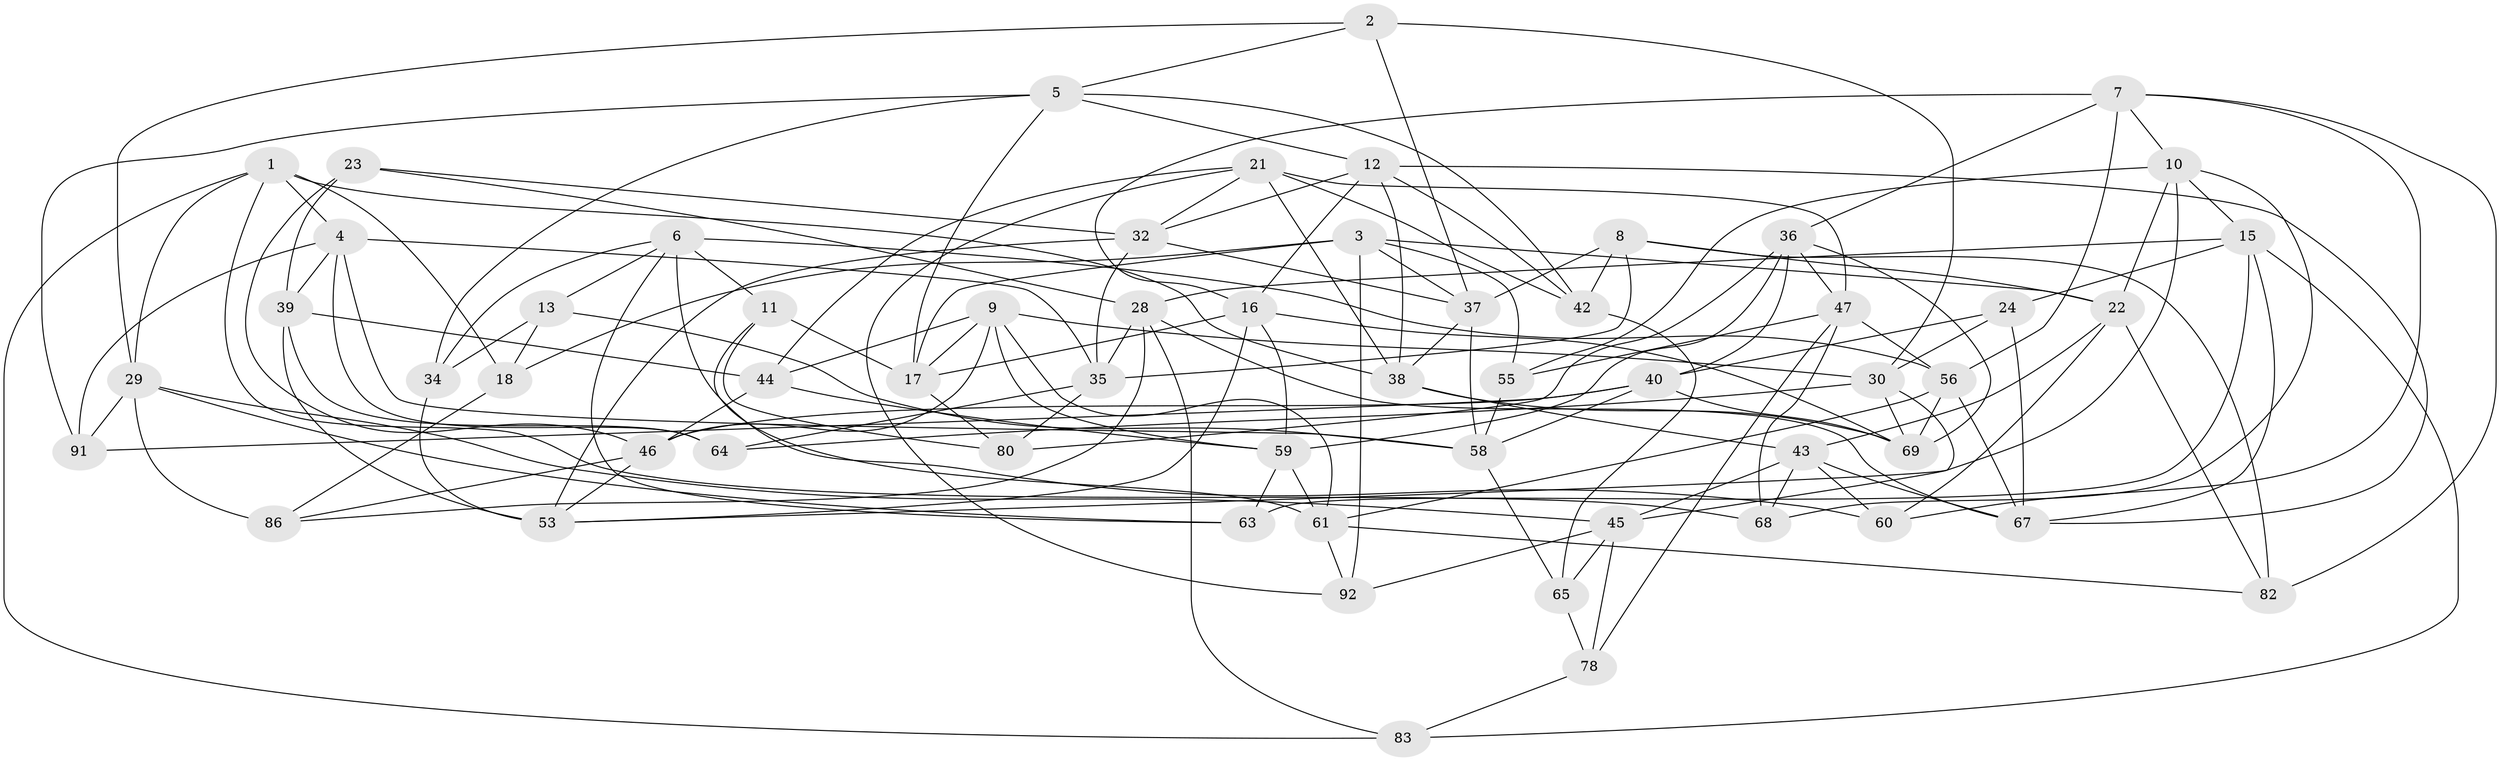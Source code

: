 // original degree distribution, {4: 1.0}
// Generated by graph-tools (version 1.1) at 2025/11/02/27/25 16:11:44]
// undirected, 58 vertices, 152 edges
graph export_dot {
graph [start="1"]
  node [color=gray90,style=filled];
  1 [super="+19"];
  2;
  3 [super="+20"];
  4 [super="+25"];
  5 [super="+41"];
  6 [super="+27"];
  7 [super="+93"];
  8 [super="+14"];
  9 [super="+72"];
  10 [super="+54"];
  11;
  12 [super="+57"];
  13;
  15 [super="+50"];
  16 [super="+26"];
  17 [super="+33"];
  18;
  21 [super="+62"];
  22 [super="+87"];
  23;
  24;
  28 [super="+49"];
  29 [super="+75"];
  30 [super="+31"];
  32 [super="+95"];
  34;
  35 [super="+48"];
  36 [super="+88"];
  37 [super="+94"];
  38 [super="+66"];
  39 [super="+89"];
  40 [super="+70"];
  42 [super="+90"];
  43 [super="+51"];
  44 [super="+85"];
  45 [super="+77"];
  46 [super="+81"];
  47 [super="+52"];
  53 [super="+73"];
  55;
  56 [super="+84"];
  58 [super="+71"];
  59 [super="+74"];
  60;
  61 [super="+96"];
  63;
  64;
  65;
  67 [super="+76"];
  68;
  69 [super="+79"];
  78;
  80;
  82;
  83;
  86;
  91;
  92;
  1 -- 83;
  1 -- 18;
  1 -- 38;
  1 -- 4;
  1 -- 29;
  1 -- 68;
  2 -- 37;
  2 -- 29;
  2 -- 5;
  2 -- 30;
  3 -- 92;
  3 -- 18;
  3 -- 55;
  3 -- 22;
  3 -- 37;
  3 -- 17;
  4 -- 91;
  4 -- 58;
  4 -- 64;
  4 -- 39;
  4 -- 35;
  5 -- 91;
  5 -- 17;
  5 -- 12;
  5 -- 42;
  5 -- 34;
  6 -- 60;
  6 -- 13;
  6 -- 11;
  6 -- 56;
  6 -- 34;
  6 -- 63;
  7 -- 10;
  7 -- 56;
  7 -- 16;
  7 -- 82;
  7 -- 36;
  7 -- 60;
  8 -- 42 [weight=2];
  8 -- 82;
  8 -- 37;
  8 -- 35;
  8 -- 22;
  9 -- 59;
  9 -- 46;
  9 -- 17;
  9 -- 61;
  9 -- 30;
  9 -- 44;
  10 -- 68;
  10 -- 22;
  10 -- 55;
  10 -- 53;
  10 -- 15;
  11 -- 61;
  11 -- 80;
  11 -- 17;
  12 -- 16;
  12 -- 67;
  12 -- 32;
  12 -- 42;
  12 -- 38;
  13 -- 34;
  13 -- 18;
  13 -- 58;
  15 -- 24;
  15 -- 28;
  15 -- 67;
  15 -- 83;
  15 -- 63;
  16 -- 69;
  16 -- 53;
  16 -- 59;
  16 -- 17;
  17 -- 80;
  18 -- 86;
  21 -- 32;
  21 -- 38;
  21 -- 42;
  21 -- 92;
  21 -- 47;
  21 -- 44;
  22 -- 60;
  22 -- 43;
  22 -- 82;
  23 -- 32;
  23 -- 46;
  23 -- 39;
  23 -- 28;
  24 -- 30;
  24 -- 40;
  24 -- 67;
  28 -- 35;
  28 -- 86;
  28 -- 83;
  28 -- 67;
  29 -- 45;
  29 -- 91;
  29 -- 86;
  29 -- 63;
  30 -- 69;
  30 -- 64;
  30 -- 45;
  32 -- 53;
  32 -- 37;
  32 -- 35;
  34 -- 53;
  35 -- 64;
  35 -- 80;
  36 -- 47;
  36 -- 40;
  36 -- 80;
  36 -- 69;
  36 -- 59;
  37 -- 58;
  37 -- 38;
  38 -- 69;
  38 -- 43;
  39 -- 64;
  39 -- 44 [weight=2];
  39 -- 53;
  40 -- 69;
  40 -- 58;
  40 -- 91;
  40 -- 46;
  42 -- 65;
  43 -- 67;
  43 -- 68;
  43 -- 60;
  43 -- 45;
  44 -- 59;
  44 -- 46;
  45 -- 92;
  45 -- 65;
  45 -- 78;
  46 -- 86;
  46 -- 53;
  47 -- 55;
  47 -- 78;
  47 -- 56;
  47 -- 68;
  55 -- 58;
  56 -- 67;
  56 -- 69;
  56 -- 61;
  58 -- 65;
  59 -- 61;
  59 -- 63;
  61 -- 92;
  61 -- 82;
  65 -- 78;
  78 -- 83;
}
